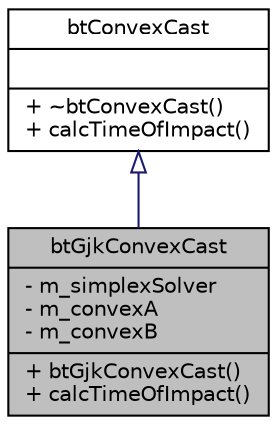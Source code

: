 digraph G
{
  edge [fontname="Helvetica",fontsize="10",labelfontname="Helvetica",labelfontsize="10"];
  node [fontname="Helvetica",fontsize="10",shape=record];
  Node1 [label="{btGjkConvexCast\n|- m_simplexSolver\l- m_convexA\l- m_convexB\l|+ btGjkConvexCast()\l+ calcTimeOfImpact()\l}",height=0.2,width=0.4,color="black", fillcolor="grey75", style="filled" fontcolor="black"];
  Node2 -> Node1 [dir=back,color="midnightblue",fontsize="10",style="solid",arrowtail="empty",fontname="Helvetica"];
  Node2 [label="{btConvexCast\n||+ ~btConvexCast()\l+ calcTimeOfImpact()\l}",height=0.2,width=0.4,color="black", fillcolor="white", style="filled",URL="$d5/dfe/classbtConvexCast.html",tooltip="btConvexCast is an interface for Casting"];
}
